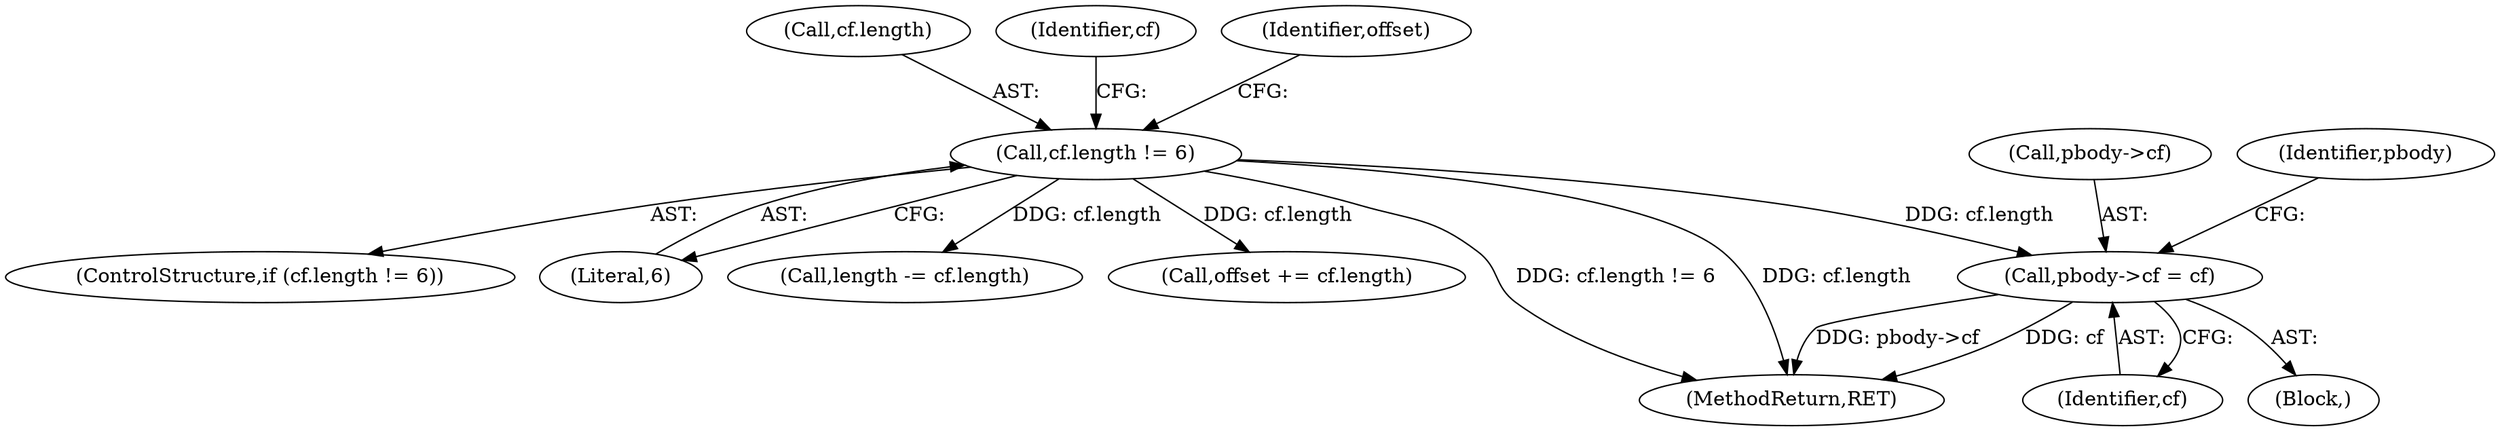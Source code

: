 digraph "0_tcpdump_99798bd9a41bd3d03fdc1e949810a38967f20ed3@pointer" {
"1000623" [label="(Call,pbody->cf = cf)"];
"1000585" [label="(Call,cf.length != 6)"];
"1000586" [label="(Call,cf.length)"];
"1000630" [label="(Identifier,pbody)"];
"1000623" [label="(Call,pbody->cf = cf)"];
"1000766" [label="(MethodReturn,RET)"];
"1000622" [label="(Block,)"];
"1000584" [label="(ControlStructure,if (cf.length != 6))"];
"1000624" [label="(Call,pbody->cf)"];
"1000605" [label="(Identifier,cf)"];
"1000585" [label="(Call,cf.length != 6)"];
"1000589" [label="(Literal,6)"];
"1000627" [label="(Identifier,cf)"];
"1000596" [label="(Call,length -= cf.length)"];
"1000592" [label="(Identifier,offset)"];
"1000591" [label="(Call,offset += cf.length)"];
"1000623" -> "1000622"  [label="AST: "];
"1000623" -> "1000627"  [label="CFG: "];
"1000624" -> "1000623"  [label="AST: "];
"1000627" -> "1000623"  [label="AST: "];
"1000630" -> "1000623"  [label="CFG: "];
"1000623" -> "1000766"  [label="DDG: pbody->cf"];
"1000623" -> "1000766"  [label="DDG: cf"];
"1000585" -> "1000623"  [label="DDG: cf.length"];
"1000585" -> "1000584"  [label="AST: "];
"1000585" -> "1000589"  [label="CFG: "];
"1000586" -> "1000585"  [label="AST: "];
"1000589" -> "1000585"  [label="AST: "];
"1000592" -> "1000585"  [label="CFG: "];
"1000605" -> "1000585"  [label="CFG: "];
"1000585" -> "1000766"  [label="DDG: cf.length"];
"1000585" -> "1000766"  [label="DDG: cf.length != 6"];
"1000585" -> "1000591"  [label="DDG: cf.length"];
"1000585" -> "1000596"  [label="DDG: cf.length"];
}

